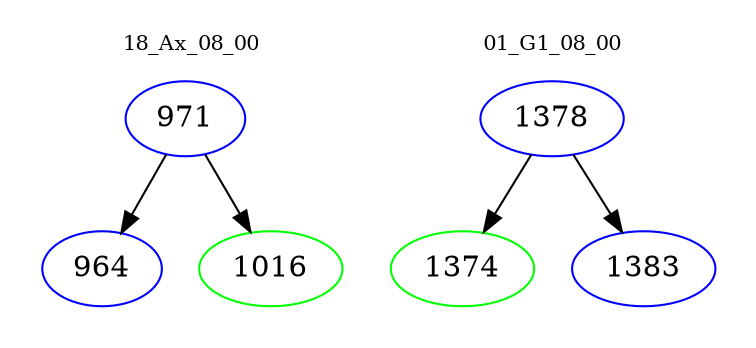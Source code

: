digraph{
subgraph cluster_0 {
color = white
label = "18_Ax_08_00";
fontsize=10;
T0_971 [label="971", color="blue"]
T0_971 -> T0_964 [color="black"]
T0_964 [label="964", color="blue"]
T0_971 -> T0_1016 [color="black"]
T0_1016 [label="1016", color="green"]
}
subgraph cluster_1 {
color = white
label = "01_G1_08_00";
fontsize=10;
T1_1378 [label="1378", color="blue"]
T1_1378 -> T1_1374 [color="black"]
T1_1374 [label="1374", color="green"]
T1_1378 -> T1_1383 [color="black"]
T1_1383 [label="1383", color="blue"]
}
}
